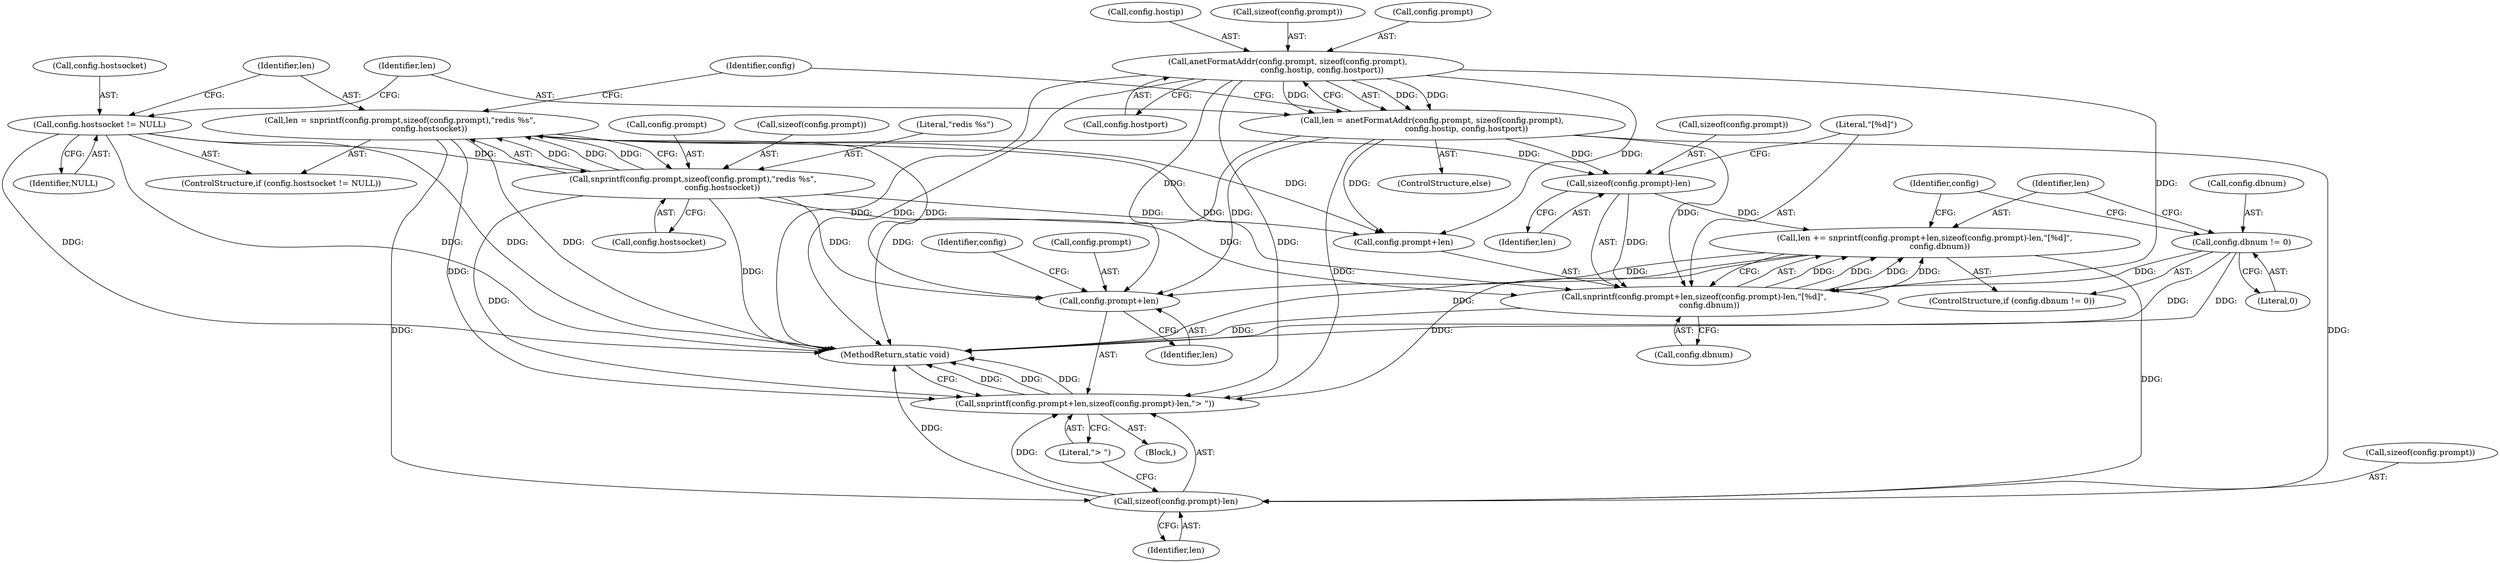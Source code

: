 digraph "1_redis_9fdcc15962f9ff4baebe6fdd947816f43f730d50@API" {
"1000153" [label="(Call,len += snprintf(config.prompt+len,sizeof(config.prompt)-len,\"[%d]\",\n            config.dbnum))"];
"1000155" [label="(Call,snprintf(config.prompt+len,sizeof(config.prompt)-len,\"[%d]\",\n            config.dbnum))"];
"1000133" [label="(Call,anetFormatAddr(config.prompt, sizeof(config.prompt),\n                           config.hostip, config.hostport))"];
"1000118" [label="(Call,snprintf(config.prompt,sizeof(config.prompt),\"redis %s\",\n                       config.hostsocket))"];
"1000111" [label="(Call,config.hostsocket != NULL)"];
"1000116" [label="(Call,len = snprintf(config.prompt,sizeof(config.prompt),\"redis %s\",\n                       config.hostsocket))"];
"1000131" [label="(Call,len = anetFormatAddr(config.prompt, sizeof(config.prompt),\n                           config.hostip, config.hostport))"];
"1000161" [label="(Call,sizeof(config.prompt)-len)"];
"1000148" [label="(Call,config.dbnum != 0)"];
"1000171" [label="(Call,snprintf(config.prompt+len,sizeof(config.prompt)-len,\"> \"))"];
"1000172" [label="(Call,config.prompt+len)"];
"1000177" [label="(Call,sizeof(config.prompt)-len)"];
"1000116" [label="(Call,len = snprintf(config.prompt,sizeof(config.prompt),\"redis %s\",\n                       config.hostsocket))"];
"1000130" [label="(ControlStructure,else)"];
"1000184" [label="(MethodReturn,static void)"];
"1000111" [label="(Call,config.hostsocket != NULL)"];
"1000117" [label="(Identifier,len)"];
"1000182" [label="(Identifier,len)"];
"1000167" [label="(Literal,\"[%d]\")"];
"1000110" [label="(ControlStructure,if (config.hostsocket != NULL))"];
"1000144" [label="(Call,config.hostport)"];
"1000115" [label="(Identifier,NULL)"];
"1000166" [label="(Identifier,len)"];
"1000180" [label="(Identifier,config)"];
"1000127" [label="(Call,config.hostsocket)"];
"1000174" [label="(Identifier,config)"];
"1000119" [label="(Call,config.prompt)"];
"1000133" [label="(Call,anetFormatAddr(config.prompt, sizeof(config.prompt),\n                           config.hostip, config.hostport))"];
"1000118" [label="(Call,snprintf(config.prompt,sizeof(config.prompt),\"redis %s\",\n                       config.hostsocket))"];
"1000141" [label="(Call,config.hostip)"];
"1000178" [label="(Call,sizeof(config.prompt))"];
"1000173" [label="(Call,config.prompt)"];
"1000147" [label="(ControlStructure,if (config.dbnum != 0))"];
"1000137" [label="(Call,sizeof(config.prompt))"];
"1000168" [label="(Call,config.dbnum)"];
"1000156" [label="(Call,config.prompt+len)"];
"1000131" [label="(Call,len = anetFormatAddr(config.prompt, sizeof(config.prompt),\n                           config.hostip, config.hostport))"];
"1000150" [label="(Identifier,config)"];
"1000152" [label="(Literal,0)"];
"1000176" [label="(Identifier,len)"];
"1000112" [label="(Call,config.hostsocket)"];
"1000149" [label="(Call,config.dbnum)"];
"1000172" [label="(Call,config.prompt+len)"];
"1000161" [label="(Call,sizeof(config.prompt)-len)"];
"1000183" [label="(Literal,\"> \")"];
"1000134" [label="(Call,config.prompt)"];
"1000177" [label="(Call,sizeof(config.prompt)-len)"];
"1000155" [label="(Call,snprintf(config.prompt+len,sizeof(config.prompt)-len,\"[%d]\",\n            config.dbnum))"];
"1000171" [label="(Call,snprintf(config.prompt+len,sizeof(config.prompt)-len,\"> \"))"];
"1000148" [label="(Call,config.dbnum != 0)"];
"1000154" [label="(Identifier,len)"];
"1000122" [label="(Call,sizeof(config.prompt))"];
"1000162" [label="(Call,sizeof(config.prompt))"];
"1000103" [label="(Block,)"];
"1000126" [label="(Literal,\"redis %s\")"];
"1000132" [label="(Identifier,len)"];
"1000153" [label="(Call,len += snprintf(config.prompt+len,sizeof(config.prompt)-len,\"[%d]\",\n            config.dbnum))"];
"1000153" -> "1000147"  [label="AST: "];
"1000153" -> "1000155"  [label="CFG: "];
"1000154" -> "1000153"  [label="AST: "];
"1000155" -> "1000153"  [label="AST: "];
"1000174" -> "1000153"  [label="CFG: "];
"1000153" -> "1000184"  [label="DDG: "];
"1000155" -> "1000153"  [label="DDG: "];
"1000155" -> "1000153"  [label="DDG: "];
"1000155" -> "1000153"  [label="DDG: "];
"1000155" -> "1000153"  [label="DDG: "];
"1000161" -> "1000153"  [label="DDG: "];
"1000153" -> "1000171"  [label="DDG: "];
"1000153" -> "1000172"  [label="DDG: "];
"1000153" -> "1000177"  [label="DDG: "];
"1000155" -> "1000168"  [label="CFG: "];
"1000156" -> "1000155"  [label="AST: "];
"1000161" -> "1000155"  [label="AST: "];
"1000167" -> "1000155"  [label="AST: "];
"1000168" -> "1000155"  [label="AST: "];
"1000155" -> "1000184"  [label="DDG: "];
"1000133" -> "1000155"  [label="DDG: "];
"1000118" -> "1000155"  [label="DDG: "];
"1000116" -> "1000155"  [label="DDG: "];
"1000131" -> "1000155"  [label="DDG: "];
"1000161" -> "1000155"  [label="DDG: "];
"1000148" -> "1000155"  [label="DDG: "];
"1000133" -> "1000131"  [label="AST: "];
"1000133" -> "1000144"  [label="CFG: "];
"1000134" -> "1000133"  [label="AST: "];
"1000137" -> "1000133"  [label="AST: "];
"1000141" -> "1000133"  [label="AST: "];
"1000144" -> "1000133"  [label="AST: "];
"1000131" -> "1000133"  [label="CFG: "];
"1000133" -> "1000184"  [label="DDG: "];
"1000133" -> "1000184"  [label="DDG: "];
"1000133" -> "1000131"  [label="DDG: "];
"1000133" -> "1000131"  [label="DDG: "];
"1000133" -> "1000131"  [label="DDG: "];
"1000133" -> "1000156"  [label="DDG: "];
"1000133" -> "1000171"  [label="DDG: "];
"1000133" -> "1000172"  [label="DDG: "];
"1000118" -> "1000116"  [label="AST: "];
"1000118" -> "1000127"  [label="CFG: "];
"1000119" -> "1000118"  [label="AST: "];
"1000122" -> "1000118"  [label="AST: "];
"1000126" -> "1000118"  [label="AST: "];
"1000127" -> "1000118"  [label="AST: "];
"1000116" -> "1000118"  [label="CFG: "];
"1000118" -> "1000184"  [label="DDG: "];
"1000118" -> "1000116"  [label="DDG: "];
"1000118" -> "1000116"  [label="DDG: "];
"1000118" -> "1000116"  [label="DDG: "];
"1000111" -> "1000118"  [label="DDG: "];
"1000118" -> "1000156"  [label="DDG: "];
"1000118" -> "1000171"  [label="DDG: "];
"1000118" -> "1000172"  [label="DDG: "];
"1000111" -> "1000110"  [label="AST: "];
"1000111" -> "1000115"  [label="CFG: "];
"1000112" -> "1000111"  [label="AST: "];
"1000115" -> "1000111"  [label="AST: "];
"1000117" -> "1000111"  [label="CFG: "];
"1000132" -> "1000111"  [label="CFG: "];
"1000111" -> "1000184"  [label="DDG: "];
"1000111" -> "1000184"  [label="DDG: "];
"1000111" -> "1000184"  [label="DDG: "];
"1000116" -> "1000110"  [label="AST: "];
"1000117" -> "1000116"  [label="AST: "];
"1000150" -> "1000116"  [label="CFG: "];
"1000116" -> "1000184"  [label="DDG: "];
"1000116" -> "1000156"  [label="DDG: "];
"1000116" -> "1000161"  [label="DDG: "];
"1000116" -> "1000171"  [label="DDG: "];
"1000116" -> "1000172"  [label="DDG: "];
"1000116" -> "1000177"  [label="DDG: "];
"1000131" -> "1000130"  [label="AST: "];
"1000132" -> "1000131"  [label="AST: "];
"1000150" -> "1000131"  [label="CFG: "];
"1000131" -> "1000184"  [label="DDG: "];
"1000131" -> "1000156"  [label="DDG: "];
"1000131" -> "1000161"  [label="DDG: "];
"1000131" -> "1000171"  [label="DDG: "];
"1000131" -> "1000172"  [label="DDG: "];
"1000131" -> "1000177"  [label="DDG: "];
"1000161" -> "1000166"  [label="CFG: "];
"1000162" -> "1000161"  [label="AST: "];
"1000166" -> "1000161"  [label="AST: "];
"1000167" -> "1000161"  [label="CFG: "];
"1000148" -> "1000147"  [label="AST: "];
"1000148" -> "1000152"  [label="CFG: "];
"1000149" -> "1000148"  [label="AST: "];
"1000152" -> "1000148"  [label="AST: "];
"1000154" -> "1000148"  [label="CFG: "];
"1000174" -> "1000148"  [label="CFG: "];
"1000148" -> "1000184"  [label="DDG: "];
"1000148" -> "1000184"  [label="DDG: "];
"1000171" -> "1000103"  [label="AST: "];
"1000171" -> "1000183"  [label="CFG: "];
"1000172" -> "1000171"  [label="AST: "];
"1000177" -> "1000171"  [label="AST: "];
"1000183" -> "1000171"  [label="AST: "];
"1000184" -> "1000171"  [label="CFG: "];
"1000171" -> "1000184"  [label="DDG: "];
"1000171" -> "1000184"  [label="DDG: "];
"1000171" -> "1000184"  [label="DDG: "];
"1000177" -> "1000171"  [label="DDG: "];
"1000172" -> "1000176"  [label="CFG: "];
"1000173" -> "1000172"  [label="AST: "];
"1000176" -> "1000172"  [label="AST: "];
"1000180" -> "1000172"  [label="CFG: "];
"1000177" -> "1000182"  [label="CFG: "];
"1000178" -> "1000177"  [label="AST: "];
"1000182" -> "1000177"  [label="AST: "];
"1000183" -> "1000177"  [label="CFG: "];
"1000177" -> "1000184"  [label="DDG: "];
}
